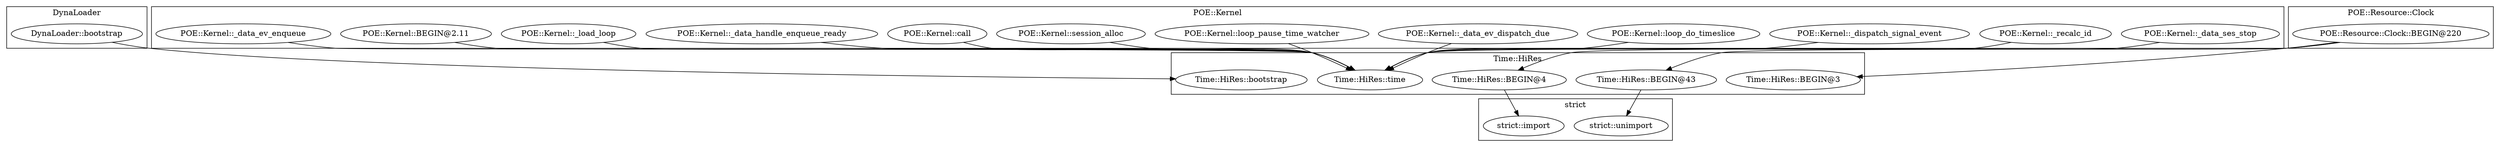 digraph {
graph [overlap=false]
subgraph cluster_DynaLoader {
	label="DynaLoader";
	"DynaLoader::bootstrap";
}
subgraph cluster_POE_Kernel {
	label="POE::Kernel";
	"POE::Kernel::_data_ses_stop";
	"POE::Kernel::_recalc_id";
	"POE::Kernel::_dispatch_signal_event";
	"POE::Kernel::loop_do_timeslice";
	"POE::Kernel::_data_ev_dispatch_due";
	"POE::Kernel::loop_pause_time_watcher";
	"POE::Kernel::session_alloc";
	"POE::Kernel::call";
	"POE::Kernel::_data_handle_enqueue_ready";
	"POE::Kernel::_load_loop";
	"POE::Kernel::BEGIN@2.11";
	"POE::Kernel::_data_ev_enqueue";
}
subgraph cluster_Time_HiRes {
	label="Time::HiRes";
	"Time::HiRes::time";
	"Time::HiRes::BEGIN@4";
	"Time::HiRes::BEGIN@3";
	"Time::HiRes::bootstrap";
	"Time::HiRes::BEGIN@43";
}
subgraph cluster_strict {
	label="strict";
	"strict::unimport";
	"strict::import";
}
subgraph cluster_POE_Resource_Clock {
	label="POE::Resource::Clock";
	"POE::Resource::Clock::BEGIN@220";
}
"POE::Kernel::_load_loop" -> "Time::HiRes::time";
"POE::Kernel::BEGIN@2.11" -> "Time::HiRes::time";
"POE::Kernel::_data_ev_enqueue" -> "Time::HiRes::time";
"POE::Kernel::session_alloc" -> "Time::HiRes::time";
"POE::Kernel::loop_pause_time_watcher" -> "Time::HiRes::time";
"POE::Kernel::_data_handle_enqueue_ready" -> "Time::HiRes::time";
"POE::Kernel::call" -> "Time::HiRes::time";
"POE::Kernel::_data_ev_dispatch_due" -> "Time::HiRes::time";
"POE::Kernel::_recalc_id" -> "Time::HiRes::time";
"POE::Kernel::_data_ses_stop" -> "Time::HiRes::time";
"POE::Kernel::loop_do_timeslice" -> "Time::HiRes::time";
"POE::Kernel::_dispatch_signal_event" -> "Time::HiRes::time";
"Time::HiRes::BEGIN@4" -> "strict::import";
"DynaLoader::bootstrap" -> "Time::HiRes::bootstrap";
"POE::Resource::Clock::BEGIN@220" -> "Time::HiRes::BEGIN@4";
"POE::Resource::Clock::BEGIN@220" -> "Time::HiRes::BEGIN@43";
"Time::HiRes::BEGIN@43" -> "strict::unimport";
"POE::Resource::Clock::BEGIN@220" -> "Time::HiRes::BEGIN@3";
}
